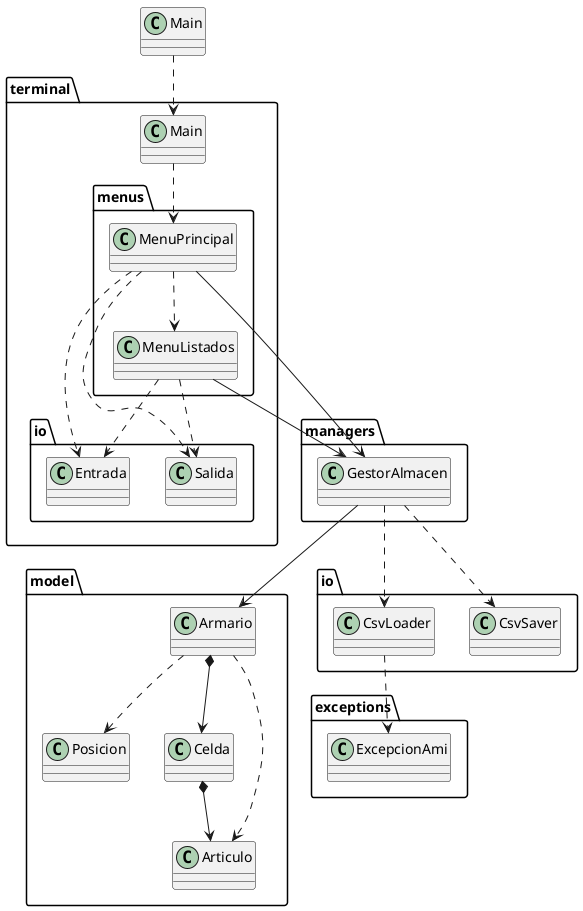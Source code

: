 @startuml
class terminal.io.Entrada {
}
class terminal.Main {
}
class io.CsvSaver {
}
class model.Celda {
}
class terminal.menus.MenuPrincipal {
}
class exceptions.ExcepcionAmi {
}
class model.Articulo {
}
class model.Posicion {
}
class managers.GestorAlmacen {
}
class io.CsvLoader {
}
class Main {
}
class terminal.io.Salida {
}
class terminal.menus.MenuListados {
}
class model.Armario {}

Main ..> terminal.Main
terminal.Main ..> terminal.menus.MenuPrincipal
terminal.menus.MenuPrincipal ..>  terminal.menus.MenuListados

terminal.menus.MenuPrincipal --> managers.GestorAlmacen
terminal.menus.MenuListados --> managers.GestorAlmacen
terminal.menus.MenuPrincipal ..> terminal.io.Entrada
terminal.menus.MenuPrincipal ..> terminal.io.Salida
terminal.menus.MenuListados ..> terminal.io.Entrada
terminal.menus.MenuListados ..> terminal.io.Salida

managers.GestorAlmacen --> model.Armario
managers.GestorAlmacen ..> io.CsvLoader
managers.GestorAlmacen ..> io.CsvSaver
io.CsvLoader ..> exceptions.ExcepcionAmi

model.Celda *--> model.Articulo
model.Armario *--> model.Celda
model.Armario ..> model.Posicion
model.Armario ..> model.Articulo

@enduml